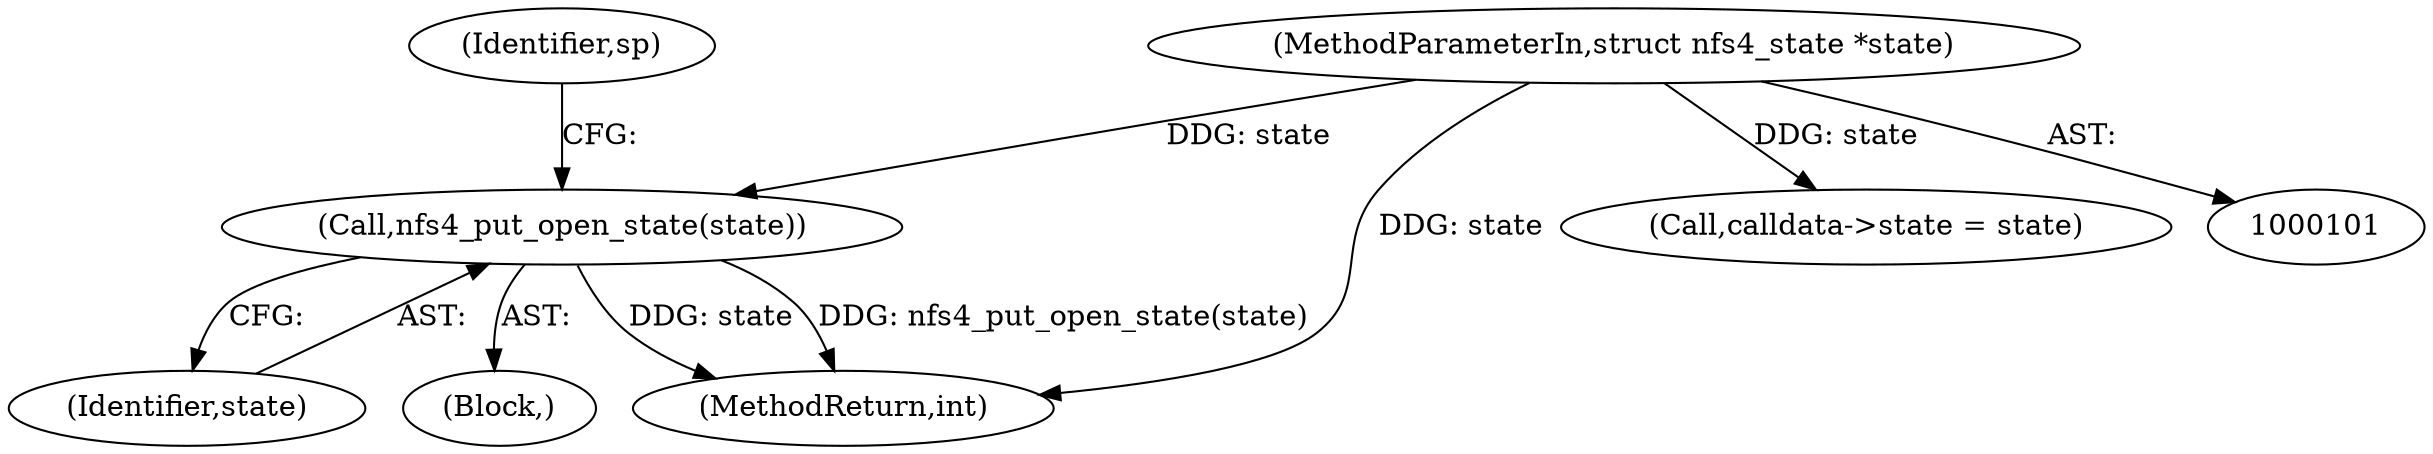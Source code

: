 digraph "0_linux_dc0b027dfadfcb8a5504f7d8052754bf8d501ab9_8@API" {
"1000309" [label="(Call,nfs4_put_open_state(state))"];
"1000103" [label="(MethodParameterIn,struct nfs4_state *state)"];
"1000310" [label="(Identifier,state)"];
"1000105" [label="(Block,)"];
"1000315" [label="(MethodReturn,int)"];
"1000309" [label="(Call,nfs4_put_open_state(state))"];
"1000103" [label="(MethodParameterIn,struct nfs4_state *state)"];
"1000147" [label="(Call,calldata->state = state)"];
"1000312" [label="(Identifier,sp)"];
"1000309" -> "1000105"  [label="AST: "];
"1000309" -> "1000310"  [label="CFG: "];
"1000310" -> "1000309"  [label="AST: "];
"1000312" -> "1000309"  [label="CFG: "];
"1000309" -> "1000315"  [label="DDG: state"];
"1000309" -> "1000315"  [label="DDG: nfs4_put_open_state(state)"];
"1000103" -> "1000309"  [label="DDG: state"];
"1000103" -> "1000101"  [label="AST: "];
"1000103" -> "1000315"  [label="DDG: state"];
"1000103" -> "1000147"  [label="DDG: state"];
}
